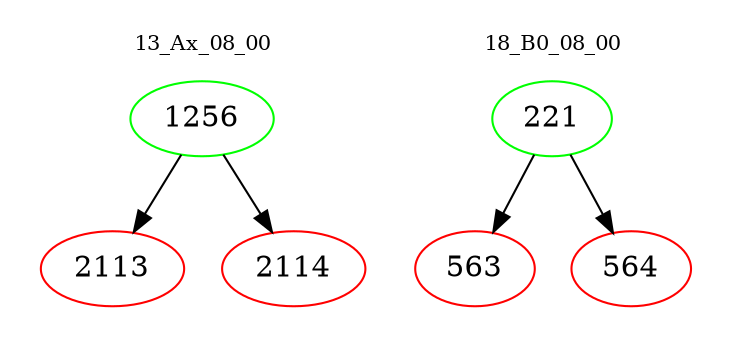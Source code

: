 digraph{
subgraph cluster_0 {
color = white
label = "13_Ax_08_00";
fontsize=10;
T0_1256 [label="1256", color="green"]
T0_1256 -> T0_2113 [color="black"]
T0_2113 [label="2113", color="red"]
T0_1256 -> T0_2114 [color="black"]
T0_2114 [label="2114", color="red"]
}
subgraph cluster_1 {
color = white
label = "18_B0_08_00";
fontsize=10;
T1_221 [label="221", color="green"]
T1_221 -> T1_563 [color="black"]
T1_563 [label="563", color="red"]
T1_221 -> T1_564 [color="black"]
T1_564 [label="564", color="red"]
}
}

